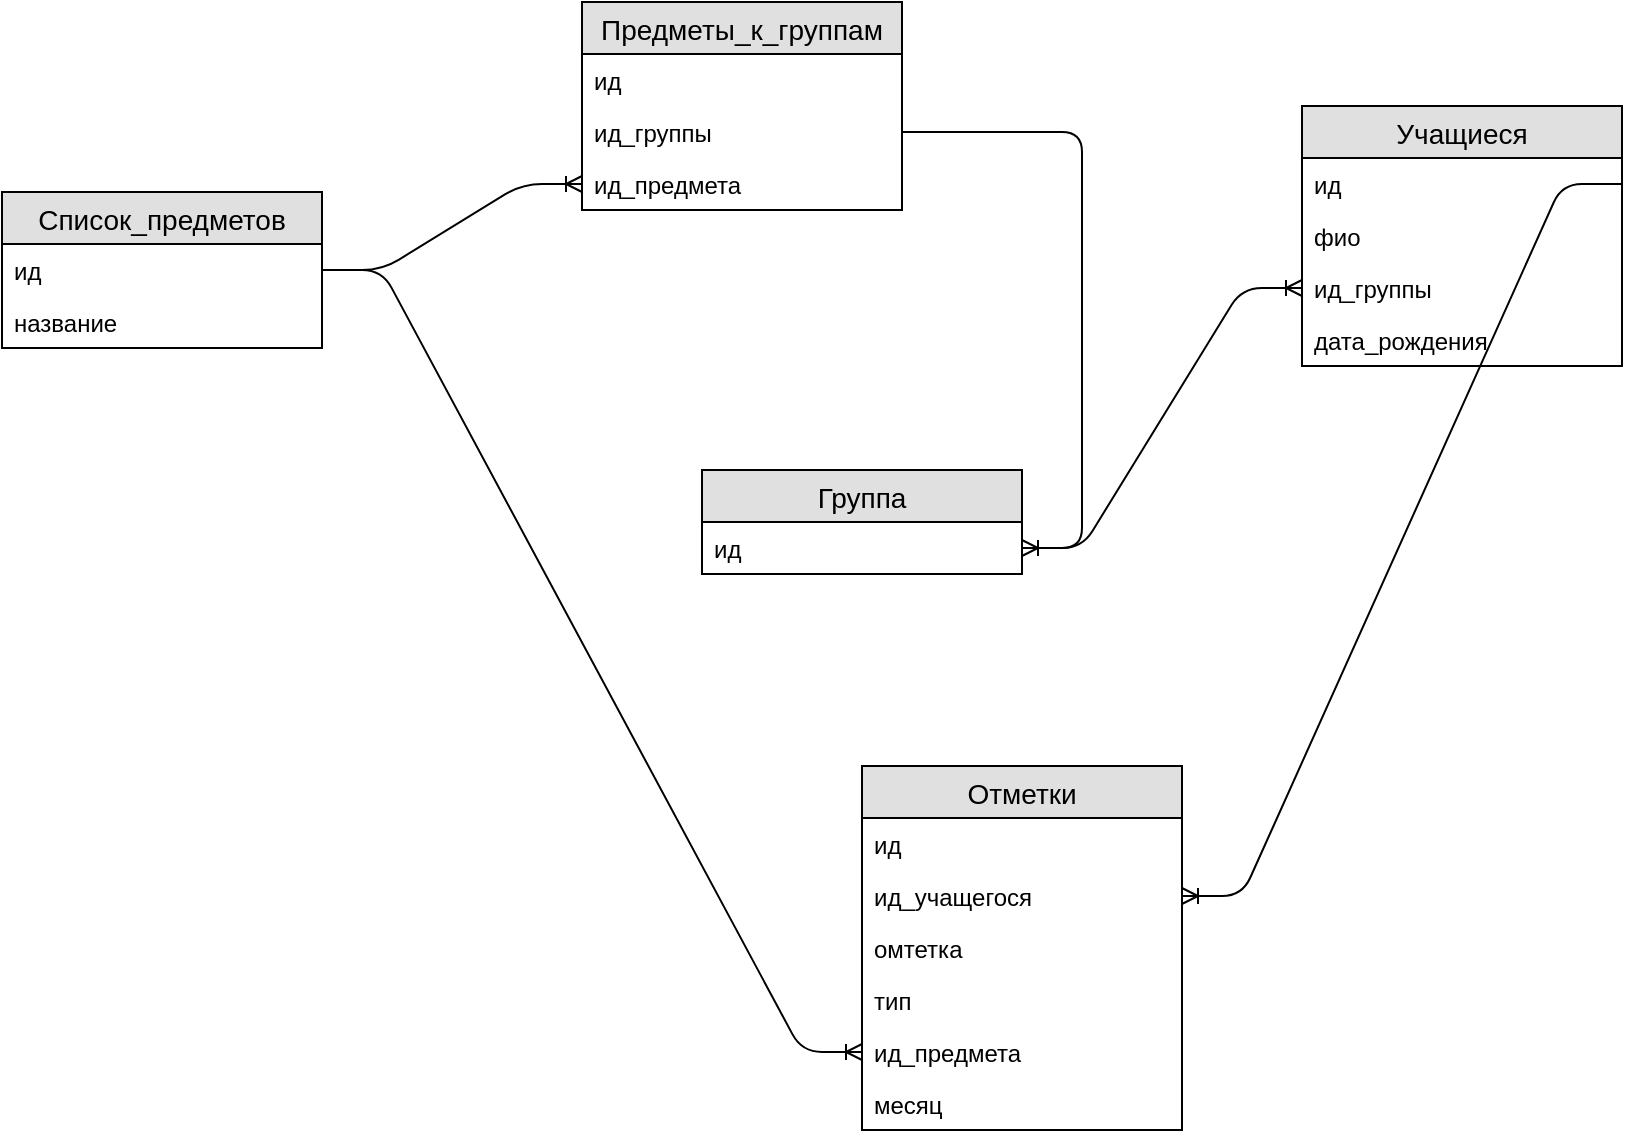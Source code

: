 <mxfile version="11.3.0" type="device" pages="1"><diagram name="Page-1" id="e56a1550-8fbb-45ad-956c-1786394a9013"><mxGraphModel dx="1613" dy="785" grid="1" gridSize="10" guides="1" tooltips="1" connect="1" arrows="1" fold="1" page="1" pageScale="1" pageWidth="1100" pageHeight="850" background="#ffffff" math="0" shadow="0"><root><mxCell id="0"/><mxCell id="1" parent="0"/><mxCell id="lH3S6TlR9Q8xThHo13z5-1" value="Список_предметов" style="swimlane;fontStyle=0;childLayout=stackLayout;horizontal=1;startSize=26;fillColor=#e0e0e0;horizontalStack=0;resizeParent=1;resizeParentMax=0;resizeLast=0;collapsible=1;marginBottom=0;swimlaneFillColor=#ffffff;align=center;fontSize=14;" parent="1" vertex="1"><mxGeometry x="70" y="260" width="160" height="78" as="geometry"/></mxCell><mxCell id="lH3S6TlR9Q8xThHo13z5-2" value="ид" style="text;strokeColor=none;fillColor=none;spacingLeft=4;spacingRight=4;overflow=hidden;rotatable=0;points=[[0,0.5],[1,0.5]];portConstraint=eastwest;fontSize=12;" parent="lH3S6TlR9Q8xThHo13z5-1" vertex="1"><mxGeometry y="26" width="160" height="26" as="geometry"/></mxCell><mxCell id="lH3S6TlR9Q8xThHo13z5-4" value="название" style="text;strokeColor=none;fillColor=none;spacingLeft=4;spacingRight=4;overflow=hidden;rotatable=0;points=[[0,0.5],[1,0.5]];portConstraint=eastwest;fontSize=12;" parent="lH3S6TlR9Q8xThHo13z5-1" vertex="1"><mxGeometry y="52" width="160" height="26" as="geometry"/></mxCell><mxCell id="lH3S6TlR9Q8xThHo13z5-5" value="Предметы_к_группам" style="swimlane;fontStyle=0;childLayout=stackLayout;horizontal=1;startSize=26;fillColor=#e0e0e0;horizontalStack=0;resizeParent=1;resizeParentMax=0;resizeLast=0;collapsible=1;marginBottom=0;swimlaneFillColor=#ffffff;align=center;fontSize=14;" parent="1" vertex="1"><mxGeometry x="360" y="165" width="160" height="104" as="geometry"/></mxCell><mxCell id="lH3S6TlR9Q8xThHo13z5-6" value="ид" style="text;strokeColor=none;fillColor=none;spacingLeft=4;spacingRight=4;overflow=hidden;rotatable=0;points=[[0,0.5],[1,0.5]];portConstraint=eastwest;fontSize=12;" parent="lH3S6TlR9Q8xThHo13z5-5" vertex="1"><mxGeometry y="26" width="160" height="26" as="geometry"/></mxCell><mxCell id="lH3S6TlR9Q8xThHo13z5-7" value="ид_группы" style="text;strokeColor=none;fillColor=none;spacingLeft=4;spacingRight=4;overflow=hidden;rotatable=0;points=[[0,0.5],[1,0.5]];portConstraint=eastwest;fontSize=12;" parent="lH3S6TlR9Q8xThHo13z5-5" vertex="1"><mxGeometry y="52" width="160" height="26" as="geometry"/></mxCell><mxCell id="lH3S6TlR9Q8xThHo13z5-8" value="ид_предмета" style="text;strokeColor=none;fillColor=none;spacingLeft=4;spacingRight=4;overflow=hidden;rotatable=0;points=[[0,0.5],[1,0.5]];portConstraint=eastwest;fontSize=12;" parent="lH3S6TlR9Q8xThHo13z5-5" vertex="1"><mxGeometry y="78" width="160" height="26" as="geometry"/></mxCell><mxCell id="lH3S6TlR9Q8xThHo13z5-9" value="Группа" style="swimlane;fontStyle=0;childLayout=stackLayout;horizontal=1;startSize=26;fillColor=#e0e0e0;horizontalStack=0;resizeParent=1;resizeParentMax=0;resizeLast=0;collapsible=1;marginBottom=0;swimlaneFillColor=#ffffff;align=center;fontSize=14;" parent="1" vertex="1"><mxGeometry x="420" y="399" width="160" height="52" as="geometry"/></mxCell><mxCell id="lH3S6TlR9Q8xThHo13z5-10" value="ид" style="text;strokeColor=none;fillColor=none;spacingLeft=4;spacingRight=4;overflow=hidden;rotatable=0;points=[[0,0.5],[1,0.5]];portConstraint=eastwest;fontSize=12;" parent="lH3S6TlR9Q8xThHo13z5-9" vertex="1"><mxGeometry y="26" width="160" height="26" as="geometry"/></mxCell><mxCell id="lH3S6TlR9Q8xThHo13z5-13" value="Учащиеся" style="swimlane;fontStyle=0;childLayout=stackLayout;horizontal=1;startSize=26;fillColor=#e0e0e0;horizontalStack=0;resizeParent=1;resizeParentMax=0;resizeLast=0;collapsible=1;marginBottom=0;swimlaneFillColor=#ffffff;align=center;fontSize=14;" parent="1" vertex="1"><mxGeometry x="720" y="217" width="160" height="130" as="geometry"/></mxCell><mxCell id="lH3S6TlR9Q8xThHo13z5-17" value="ид" style="text;strokeColor=none;fillColor=none;spacingLeft=4;spacingRight=4;overflow=hidden;rotatable=0;points=[[0,0.5],[1,0.5]];portConstraint=eastwest;fontSize=12;" parent="lH3S6TlR9Q8xThHo13z5-13" vertex="1"><mxGeometry y="26" width="160" height="26" as="geometry"/></mxCell><mxCell id="lH3S6TlR9Q8xThHo13z5-15" value="фио" style="text;strokeColor=none;fillColor=none;spacingLeft=4;spacingRight=4;overflow=hidden;rotatable=0;points=[[0,0.5],[1,0.5]];portConstraint=eastwest;fontSize=12;" parent="lH3S6TlR9Q8xThHo13z5-13" vertex="1"><mxGeometry y="52" width="160" height="26" as="geometry"/></mxCell><mxCell id="lH3S6TlR9Q8xThHo13z5-14" value="ид_группы" style="text;strokeColor=none;fillColor=none;spacingLeft=4;spacingRight=4;overflow=hidden;rotatable=0;points=[[0,0.5],[1,0.5]];portConstraint=eastwest;fontSize=12;" parent="lH3S6TlR9Q8xThHo13z5-13" vertex="1"><mxGeometry y="78" width="160" height="26" as="geometry"/></mxCell><mxCell id="lH3S6TlR9Q8xThHo13z5-18" value="дата_рождения" style="text;strokeColor=none;fillColor=none;spacingLeft=4;spacingRight=4;overflow=hidden;rotatable=0;points=[[0,0.5],[1,0.5]];portConstraint=eastwest;fontSize=12;" parent="lH3S6TlR9Q8xThHo13z5-13" vertex="1"><mxGeometry y="104" width="160" height="26" as="geometry"/></mxCell><mxCell id="lH3S6TlR9Q8xThHo13z5-19" value="Отметки" style="swimlane;fontStyle=0;childLayout=stackLayout;horizontal=1;startSize=26;fillColor=#e0e0e0;horizontalStack=0;resizeParent=1;resizeParentMax=0;resizeLast=0;collapsible=1;marginBottom=0;swimlaneFillColor=#ffffff;align=center;fontSize=14;" parent="1" vertex="1"><mxGeometry x="500" y="547" width="160" height="182" as="geometry"/></mxCell><mxCell id="lH3S6TlR9Q8xThHo13z5-20" value="ид" style="text;strokeColor=none;fillColor=none;spacingLeft=4;spacingRight=4;overflow=hidden;rotatable=0;points=[[0,0.5],[1,0.5]];portConstraint=eastwest;fontSize=12;" parent="lH3S6TlR9Q8xThHo13z5-19" vertex="1"><mxGeometry y="26" width="160" height="26" as="geometry"/></mxCell><mxCell id="lH3S6TlR9Q8xThHo13z5-21" value="ид_учащегося" style="text;strokeColor=none;fillColor=none;spacingLeft=4;spacingRight=4;overflow=hidden;rotatable=0;points=[[0,0.5],[1,0.5]];portConstraint=eastwest;fontSize=12;" parent="lH3S6TlR9Q8xThHo13z5-19" vertex="1"><mxGeometry y="52" width="160" height="26" as="geometry"/></mxCell><mxCell id="lH3S6TlR9Q8xThHo13z5-22" value="омтетка" style="text;strokeColor=none;fillColor=none;spacingLeft=4;spacingRight=4;overflow=hidden;rotatable=0;points=[[0,0.5],[1,0.5]];portConstraint=eastwest;fontSize=12;" parent="lH3S6TlR9Q8xThHo13z5-19" vertex="1"><mxGeometry y="78" width="160" height="26" as="geometry"/></mxCell><mxCell id="lH3S6TlR9Q8xThHo13z5-24" value="тип" style="text;strokeColor=none;fillColor=none;spacingLeft=4;spacingRight=4;overflow=hidden;rotatable=0;points=[[0,0.5],[1,0.5]];portConstraint=eastwest;fontSize=12;" parent="lH3S6TlR9Q8xThHo13z5-19" vertex="1"><mxGeometry y="104" width="160" height="26" as="geometry"/></mxCell><mxCell id="lH3S6TlR9Q8xThHo13z5-25" value="ид_предмета" style="text;strokeColor=none;fillColor=none;spacingLeft=4;spacingRight=4;overflow=hidden;rotatable=0;points=[[0,0.5],[1,0.5]];portConstraint=eastwest;fontSize=12;" parent="lH3S6TlR9Q8xThHo13z5-19" vertex="1"><mxGeometry y="130" width="160" height="26" as="geometry"/></mxCell><mxCell id="lH3S6TlR9Q8xThHo13z5-23" value="месяц" style="text;strokeColor=none;fillColor=none;spacingLeft=4;spacingRight=4;overflow=hidden;rotatable=0;points=[[0,0.5],[1,0.5]];portConstraint=eastwest;fontSize=12;" parent="lH3S6TlR9Q8xThHo13z5-19" vertex="1"><mxGeometry y="156" width="160" height="26" as="geometry"/></mxCell><mxCell id="lH3S6TlR9Q8xThHo13z5-34" value="" style="edgeStyle=entityRelationEdgeStyle;fontSize=12;html=1;endArrow=ERoneToMany;exitX=1;exitY=0.5;exitDx=0;exitDy=0;entryX=0;entryY=0.5;entryDx=0;entryDy=0;" parent="1" source="lH3S6TlR9Q8xThHo13z5-10" target="lH3S6TlR9Q8xThHo13z5-14" edge="1"><mxGeometry width="100" height="100" relative="1" as="geometry"><mxPoint x="490" y="397" as="sourcePoint"/><mxPoint x="590" y="245" as="targetPoint"/></mxGeometry></mxCell><mxCell id="lH3S6TlR9Q8xThHo13z5-35" value="" style="edgeStyle=entityRelationEdgeStyle;fontSize=12;html=1;endArrow=ERoneToMany;entryX=0;entryY=0.5;entryDx=0;entryDy=0;" parent="1" source="lH3S6TlR9Q8xThHo13z5-2" target="lH3S6TlR9Q8xThHo13z5-25" edge="1"><mxGeometry width="100" height="100" relative="1" as="geometry"><mxPoint x="260" y="280" as="sourcePoint"/><mxPoint x="280" y="640" as="targetPoint"/></mxGeometry></mxCell><mxCell id="lH3S6TlR9Q8xThHo13z5-36" value="" style="edgeStyle=entityRelationEdgeStyle;fontSize=12;html=1;endArrow=ERoneToMany;exitX=1;exitY=0.5;exitDx=0;exitDy=0;" parent="1" source="lH3S6TlR9Q8xThHo13z5-17" target="lH3S6TlR9Q8xThHo13z5-21" edge="1"><mxGeometry width="100" height="100" relative="1" as="geometry"><mxPoint x="910" y="290" as="sourcePoint"/><mxPoint x="390" y="770.5" as="targetPoint"/></mxGeometry></mxCell><mxCell id="lH3S6TlR9Q8xThHo13z5-37" value="" style="edgeStyle=entityRelationEdgeStyle;fontSize=12;html=1;endArrow=ERoneToMany;" parent="1" source="lH3S6TlR9Q8xThHo13z5-7" target="lH3S6TlR9Q8xThHo13z5-10" edge="1"><mxGeometry width="100" height="100" relative="1" as="geometry"><mxPoint x="480" y="370" as="sourcePoint"/><mxPoint x="670" y="256" as="targetPoint"/></mxGeometry></mxCell><mxCell id="lH3S6TlR9Q8xThHo13z5-39" value="" style="edgeStyle=entityRelationEdgeStyle;fontSize=12;html=1;endArrow=ERoneToMany;" parent="1" source="lH3S6TlR9Q8xThHo13z5-2" target="lH3S6TlR9Q8xThHo13z5-8" edge="1"><mxGeometry width="100" height="100" relative="1" as="geometry"><mxPoint x="95" y="416.5" as="sourcePoint"/><mxPoint x="290" y="250" as="targetPoint"/></mxGeometry></mxCell></root></mxGraphModel></diagram></mxfile>
